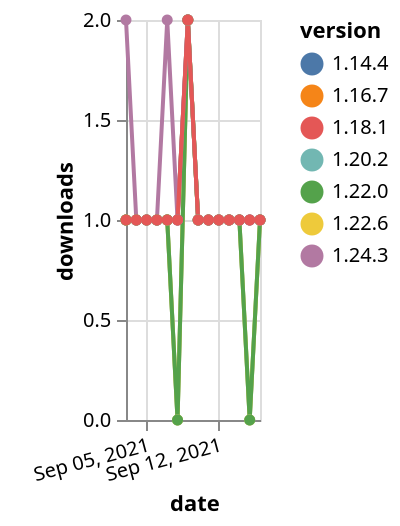 {"$schema": "https://vega.github.io/schema/vega-lite/v5.json", "description": "A simple bar chart with embedded data.", "data": {"values": [{"date": "2021-09-03", "total": 199, "delta": 1, "version": "1.16.7"}, {"date": "2021-09-04", "total": 200, "delta": 1, "version": "1.16.7"}, {"date": "2021-09-05", "total": 201, "delta": 1, "version": "1.16.7"}, {"date": "2021-09-06", "total": 202, "delta": 1, "version": "1.16.7"}, {"date": "2021-09-07", "total": 203, "delta": 1, "version": "1.16.7"}, {"date": "2021-09-08", "total": 204, "delta": 1, "version": "1.16.7"}, {"date": "2021-09-09", "total": 206, "delta": 2, "version": "1.16.7"}, {"date": "2021-09-10", "total": 207, "delta": 1, "version": "1.16.7"}, {"date": "2021-09-11", "total": 208, "delta": 1, "version": "1.16.7"}, {"date": "2021-09-12", "total": 209, "delta": 1, "version": "1.16.7"}, {"date": "2021-09-13", "total": 210, "delta": 1, "version": "1.16.7"}, {"date": "2021-09-14", "total": 211, "delta": 1, "version": "1.16.7"}, {"date": "2021-09-15", "total": 212, "delta": 1, "version": "1.16.7"}, {"date": "2021-09-16", "total": 213, "delta": 1, "version": "1.16.7"}, {"date": "2021-09-03", "total": 262, "delta": 1, "version": "1.14.4"}, {"date": "2021-09-04", "total": 263, "delta": 1, "version": "1.14.4"}, {"date": "2021-09-05", "total": 264, "delta": 1, "version": "1.14.4"}, {"date": "2021-09-06", "total": 265, "delta": 1, "version": "1.14.4"}, {"date": "2021-09-07", "total": 266, "delta": 1, "version": "1.14.4"}, {"date": "2021-09-08", "total": 267, "delta": 1, "version": "1.14.4"}, {"date": "2021-09-09", "total": 269, "delta": 2, "version": "1.14.4"}, {"date": "2021-09-10", "total": 270, "delta": 1, "version": "1.14.4"}, {"date": "2021-09-11", "total": 271, "delta": 1, "version": "1.14.4"}, {"date": "2021-09-12", "total": 272, "delta": 1, "version": "1.14.4"}, {"date": "2021-09-13", "total": 273, "delta": 1, "version": "1.14.4"}, {"date": "2021-09-14", "total": 274, "delta": 1, "version": "1.14.4"}, {"date": "2021-09-15", "total": 275, "delta": 1, "version": "1.14.4"}, {"date": "2021-09-16", "total": 276, "delta": 1, "version": "1.14.4"}, {"date": "2021-09-03", "total": 172, "delta": 1, "version": "1.20.2"}, {"date": "2021-09-04", "total": 173, "delta": 1, "version": "1.20.2"}, {"date": "2021-09-05", "total": 174, "delta": 1, "version": "1.20.2"}, {"date": "2021-09-06", "total": 175, "delta": 1, "version": "1.20.2"}, {"date": "2021-09-07", "total": 176, "delta": 1, "version": "1.20.2"}, {"date": "2021-09-08", "total": 176, "delta": 0, "version": "1.20.2"}, {"date": "2021-09-09", "total": 178, "delta": 2, "version": "1.20.2"}, {"date": "2021-09-10", "total": 179, "delta": 1, "version": "1.20.2"}, {"date": "2021-09-11", "total": 180, "delta": 1, "version": "1.20.2"}, {"date": "2021-09-12", "total": 181, "delta": 1, "version": "1.20.2"}, {"date": "2021-09-13", "total": 182, "delta": 1, "version": "1.20.2"}, {"date": "2021-09-14", "total": 183, "delta": 1, "version": "1.20.2"}, {"date": "2021-09-15", "total": 183, "delta": 0, "version": "1.20.2"}, {"date": "2021-09-16", "total": 184, "delta": 1, "version": "1.20.2"}, {"date": "2021-09-03", "total": 137, "delta": 1, "version": "1.22.6"}, {"date": "2021-09-04", "total": 138, "delta": 1, "version": "1.22.6"}, {"date": "2021-09-05", "total": 139, "delta": 1, "version": "1.22.6"}, {"date": "2021-09-06", "total": 140, "delta": 1, "version": "1.22.6"}, {"date": "2021-09-07", "total": 141, "delta": 1, "version": "1.22.6"}, {"date": "2021-09-08", "total": 141, "delta": 0, "version": "1.22.6"}, {"date": "2021-09-09", "total": 143, "delta": 2, "version": "1.22.6"}, {"date": "2021-09-10", "total": 144, "delta": 1, "version": "1.22.6"}, {"date": "2021-09-11", "total": 145, "delta": 1, "version": "1.22.6"}, {"date": "2021-09-12", "total": 146, "delta": 1, "version": "1.22.6"}, {"date": "2021-09-13", "total": 147, "delta": 1, "version": "1.22.6"}, {"date": "2021-09-14", "total": 148, "delta": 1, "version": "1.22.6"}, {"date": "2021-09-15", "total": 148, "delta": 0, "version": "1.22.6"}, {"date": "2021-09-16", "total": 149, "delta": 1, "version": "1.22.6"}, {"date": "2021-09-03", "total": 154, "delta": 1, "version": "1.22.0"}, {"date": "2021-09-04", "total": 155, "delta": 1, "version": "1.22.0"}, {"date": "2021-09-05", "total": 156, "delta": 1, "version": "1.22.0"}, {"date": "2021-09-06", "total": 157, "delta": 1, "version": "1.22.0"}, {"date": "2021-09-07", "total": 158, "delta": 1, "version": "1.22.0"}, {"date": "2021-09-08", "total": 158, "delta": 0, "version": "1.22.0"}, {"date": "2021-09-09", "total": 160, "delta": 2, "version": "1.22.0"}, {"date": "2021-09-10", "total": 161, "delta": 1, "version": "1.22.0"}, {"date": "2021-09-11", "total": 162, "delta": 1, "version": "1.22.0"}, {"date": "2021-09-12", "total": 163, "delta": 1, "version": "1.22.0"}, {"date": "2021-09-13", "total": 164, "delta": 1, "version": "1.22.0"}, {"date": "2021-09-14", "total": 165, "delta": 1, "version": "1.22.0"}, {"date": "2021-09-15", "total": 165, "delta": 0, "version": "1.22.0"}, {"date": "2021-09-16", "total": 166, "delta": 1, "version": "1.22.0"}, {"date": "2021-09-03", "total": 122, "delta": 2, "version": "1.24.3"}, {"date": "2021-09-04", "total": 123, "delta": 1, "version": "1.24.3"}, {"date": "2021-09-05", "total": 124, "delta": 1, "version": "1.24.3"}, {"date": "2021-09-06", "total": 125, "delta": 1, "version": "1.24.3"}, {"date": "2021-09-07", "total": 127, "delta": 2, "version": "1.24.3"}, {"date": "2021-09-08", "total": 128, "delta": 1, "version": "1.24.3"}, {"date": "2021-09-09", "total": 130, "delta": 2, "version": "1.24.3"}, {"date": "2021-09-10", "total": 131, "delta": 1, "version": "1.24.3"}, {"date": "2021-09-11", "total": 132, "delta": 1, "version": "1.24.3"}, {"date": "2021-09-12", "total": 133, "delta": 1, "version": "1.24.3"}, {"date": "2021-09-13", "total": 134, "delta": 1, "version": "1.24.3"}, {"date": "2021-09-14", "total": 135, "delta": 1, "version": "1.24.3"}, {"date": "2021-09-15", "total": 136, "delta": 1, "version": "1.24.3"}, {"date": "2021-09-16", "total": 137, "delta": 1, "version": "1.24.3"}, {"date": "2021-09-03", "total": 197, "delta": 1, "version": "1.18.1"}, {"date": "2021-09-04", "total": 198, "delta": 1, "version": "1.18.1"}, {"date": "2021-09-05", "total": 199, "delta": 1, "version": "1.18.1"}, {"date": "2021-09-06", "total": 200, "delta": 1, "version": "1.18.1"}, {"date": "2021-09-07", "total": 201, "delta": 1, "version": "1.18.1"}, {"date": "2021-09-08", "total": 202, "delta": 1, "version": "1.18.1"}, {"date": "2021-09-09", "total": 204, "delta": 2, "version": "1.18.1"}, {"date": "2021-09-10", "total": 205, "delta": 1, "version": "1.18.1"}, {"date": "2021-09-11", "total": 206, "delta": 1, "version": "1.18.1"}, {"date": "2021-09-12", "total": 207, "delta": 1, "version": "1.18.1"}, {"date": "2021-09-13", "total": 208, "delta": 1, "version": "1.18.1"}, {"date": "2021-09-14", "total": 209, "delta": 1, "version": "1.18.1"}, {"date": "2021-09-15", "total": 210, "delta": 1, "version": "1.18.1"}, {"date": "2021-09-16", "total": 211, "delta": 1, "version": "1.18.1"}]}, "width": "container", "mark": {"type": "line", "point": {"filled": true}}, "encoding": {"x": {"field": "date", "type": "temporal", "timeUnit": "yearmonthdate", "title": "date", "axis": {"labelAngle": -15}}, "y": {"field": "delta", "type": "quantitative", "title": "downloads"}, "color": {"field": "version", "type": "nominal"}, "tooltip": {"field": "delta"}}}